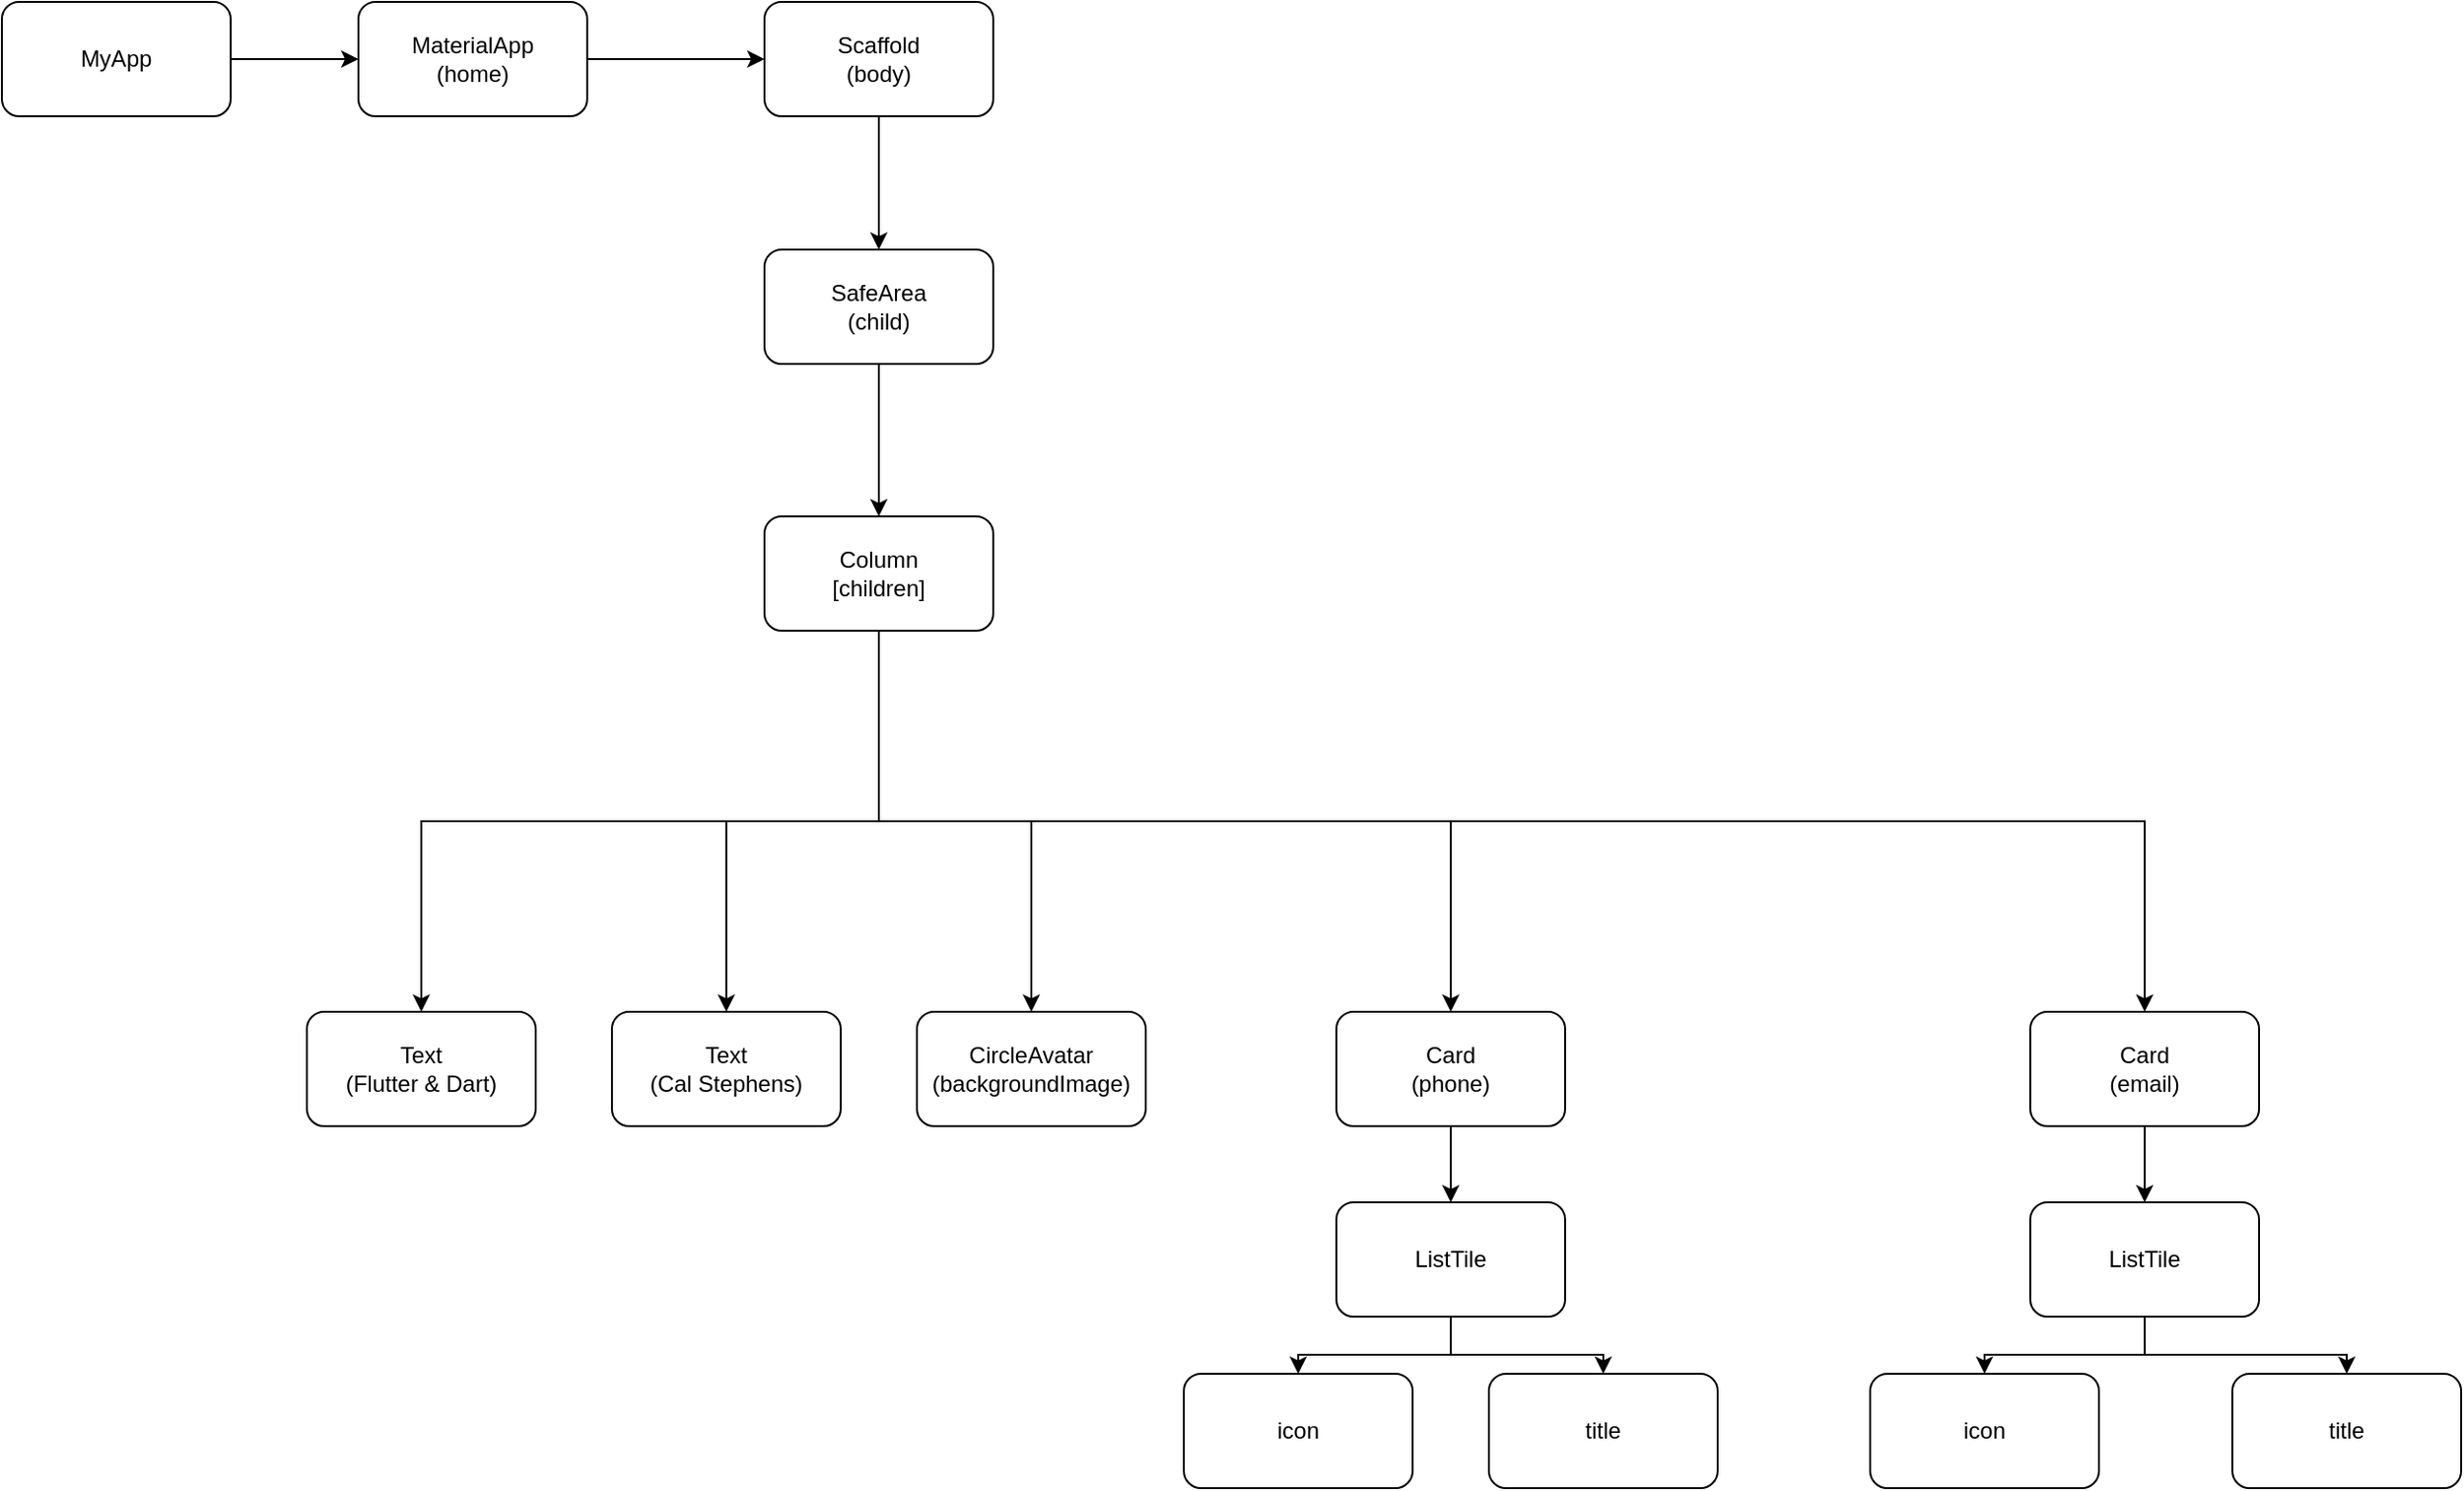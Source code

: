 <mxfile version="14.6.13" type="github">
  <diagram id="gtWoQz14PzZIkrNFmshv" name="Page-1">
    <mxGraphModel dx="2989" dy="1502" grid="1" gridSize="10" guides="1" tooltips="1" connect="1" arrows="1" fold="1" page="1" pageScale="1" pageWidth="827" pageHeight="1169" math="0" shadow="0">
      <root>
        <mxCell id="0" />
        <mxCell id="1" parent="0" />
        <mxCell id="d_aS0RjPcK2bfP1dVCjd-3" style="edgeStyle=orthogonalEdgeStyle;rounded=0;orthogonalLoop=1;jettySize=auto;html=1;entryX=0;entryY=0.5;entryDx=0;entryDy=0;" parent="1" source="d_aS0RjPcK2bfP1dVCjd-1" target="d_aS0RjPcK2bfP1dVCjd-2" edge="1">
          <mxGeometry relative="1" as="geometry" />
        </mxCell>
        <mxCell id="d_aS0RjPcK2bfP1dVCjd-1" value="MyApp" style="rounded=1;whiteSpace=wrap;html=1;" parent="1" vertex="1">
          <mxGeometry x="-660" y="50" width="120" height="60" as="geometry" />
        </mxCell>
        <mxCell id="d_aS0RjPcK2bfP1dVCjd-6" style="edgeStyle=orthogonalEdgeStyle;rounded=0;orthogonalLoop=1;jettySize=auto;html=1;entryX=0;entryY=0.5;entryDx=0;entryDy=0;" parent="1" source="d_aS0RjPcK2bfP1dVCjd-2" target="d_aS0RjPcK2bfP1dVCjd-4" edge="1">
          <mxGeometry relative="1" as="geometry" />
        </mxCell>
        <mxCell id="d_aS0RjPcK2bfP1dVCjd-2" value="&lt;div&gt;MaterialApp&lt;/div&gt;&lt;div&gt;(home)&lt;br&gt;&lt;/div&gt;" style="rounded=1;whiteSpace=wrap;html=1;" parent="1" vertex="1">
          <mxGeometry x="-473" y="50" width="120" height="60" as="geometry" />
        </mxCell>
        <mxCell id="d_aS0RjPcK2bfP1dVCjd-8" style="edgeStyle=orthogonalEdgeStyle;rounded=0;orthogonalLoop=1;jettySize=auto;html=1;exitX=0.5;exitY=1;exitDx=0;exitDy=0;" parent="1" source="d_aS0RjPcK2bfP1dVCjd-4" target="d_aS0RjPcK2bfP1dVCjd-7" edge="1">
          <mxGeometry relative="1" as="geometry" />
        </mxCell>
        <mxCell id="d_aS0RjPcK2bfP1dVCjd-4" value="&lt;div&gt;Scaffold&lt;/div&gt;&lt;div&gt;(body)&lt;br&gt;&lt;/div&gt;" style="rounded=1;whiteSpace=wrap;html=1;" parent="1" vertex="1">
          <mxGeometry x="-260" y="50" width="120" height="60" as="geometry" />
        </mxCell>
        <mxCell id="d_aS0RjPcK2bfP1dVCjd-10" style="edgeStyle=orthogonalEdgeStyle;rounded=0;orthogonalLoop=1;jettySize=auto;html=1;exitX=0.5;exitY=1;exitDx=0;exitDy=0;" parent="1" source="d_aS0RjPcK2bfP1dVCjd-7" target="d_aS0RjPcK2bfP1dVCjd-9" edge="1">
          <mxGeometry relative="1" as="geometry" />
        </mxCell>
        <mxCell id="d_aS0RjPcK2bfP1dVCjd-7" value="&lt;div&gt;SafeArea&lt;/div&gt;(child)" style="rounded=1;whiteSpace=wrap;html=1;" parent="1" vertex="1">
          <mxGeometry x="-260" y="180" width="120" height="60" as="geometry" />
        </mxCell>
        <mxCell id="d_aS0RjPcK2bfP1dVCjd-12" style="edgeStyle=orthogonalEdgeStyle;rounded=0;orthogonalLoop=1;jettySize=auto;html=1;exitX=0.5;exitY=1;exitDx=0;exitDy=0;" parent="1" source="d_aS0RjPcK2bfP1dVCjd-9" target="d_aS0RjPcK2bfP1dVCjd-11" edge="1">
          <mxGeometry relative="1" as="geometry" />
        </mxCell>
        <mxCell id="N0CcnAuxhg27uGJ685R3-19" style="edgeStyle=orthogonalEdgeStyle;rounded=0;orthogonalLoop=1;jettySize=auto;html=1;exitX=0.5;exitY=1;exitDx=0;exitDy=0;" edge="1" parent="1" source="d_aS0RjPcK2bfP1dVCjd-9" target="d_aS0RjPcK2bfP1dVCjd-17">
          <mxGeometry relative="1" as="geometry" />
        </mxCell>
        <mxCell id="N0CcnAuxhg27uGJ685R3-20" style="edgeStyle=orthogonalEdgeStyle;rounded=0;orthogonalLoop=1;jettySize=auto;html=1;exitX=0.5;exitY=1;exitDx=0;exitDy=0;" edge="1" parent="1" source="d_aS0RjPcK2bfP1dVCjd-9" target="d_aS0RjPcK2bfP1dVCjd-15">
          <mxGeometry relative="1" as="geometry" />
        </mxCell>
        <mxCell id="N0CcnAuxhg27uGJ685R3-21" style="edgeStyle=orthogonalEdgeStyle;rounded=0;orthogonalLoop=1;jettySize=auto;html=1;exitX=0.5;exitY=1;exitDx=0;exitDy=0;" edge="1" parent="1" source="d_aS0RjPcK2bfP1dVCjd-9" target="N0CcnAuxhg27uGJ685R3-1">
          <mxGeometry relative="1" as="geometry" />
        </mxCell>
        <mxCell id="N0CcnAuxhg27uGJ685R3-22" style="edgeStyle=orthogonalEdgeStyle;rounded=0;orthogonalLoop=1;jettySize=auto;html=1;entryX=0.5;entryY=0;entryDx=0;entryDy=0;exitX=0.5;exitY=1;exitDx=0;exitDy=0;" edge="1" parent="1" source="d_aS0RjPcK2bfP1dVCjd-9" target="N0CcnAuxhg27uGJ685R3-6">
          <mxGeometry relative="1" as="geometry" />
        </mxCell>
        <mxCell id="d_aS0RjPcK2bfP1dVCjd-9" value="&lt;div&gt;Column&lt;/div&gt;[children]" style="rounded=1;whiteSpace=wrap;html=1;" parent="1" vertex="1">
          <mxGeometry x="-260" y="320" width="120" height="60" as="geometry" />
        </mxCell>
        <mxCell id="d_aS0RjPcK2bfP1dVCjd-11" value="&lt;div&gt;CircleAvatar&lt;/div&gt;&lt;div&gt;(backgroundImage)&lt;br&gt;&lt;/div&gt;" style="rounded=1;whiteSpace=wrap;html=1;" parent="1" vertex="1">
          <mxGeometry x="-180" y="580" width="120" height="60" as="geometry" />
        </mxCell>
        <mxCell id="d_aS0RjPcK2bfP1dVCjd-15" value="&lt;div&gt;Text&lt;/div&gt;(Cal Stephens)" style="rounded=1;whiteSpace=wrap;html=1;" parent="1" vertex="1">
          <mxGeometry x="-340" y="580" width="120" height="60" as="geometry" />
        </mxCell>
        <mxCell id="d_aS0RjPcK2bfP1dVCjd-17" value="&lt;div&gt;Text&lt;/div&gt;&lt;div&gt;(Flutter &amp;amp; Dart)&lt;/div&gt;" style="rounded=1;whiteSpace=wrap;html=1;" parent="1" vertex="1">
          <mxGeometry x="-500" y="580" width="120" height="60" as="geometry" />
        </mxCell>
        <mxCell id="N0CcnAuxhg27uGJ685R3-4" style="edgeStyle=orthogonalEdgeStyle;rounded=0;orthogonalLoop=1;jettySize=auto;html=1;" edge="1" parent="1" source="N0CcnAuxhg27uGJ685R3-1" target="N0CcnAuxhg27uGJ685R3-3">
          <mxGeometry relative="1" as="geometry" />
        </mxCell>
        <mxCell id="N0CcnAuxhg27uGJ685R3-1" value="&lt;div&gt;Card&lt;/div&gt;&lt;div&gt;(phone)&lt;/div&gt;" style="rounded=1;whiteSpace=wrap;html=1;" vertex="1" parent="1">
          <mxGeometry x="40" y="580" width="120" height="60" as="geometry" />
        </mxCell>
        <mxCell id="N0CcnAuxhg27uGJ685R3-23" style="edgeStyle=orthogonalEdgeStyle;rounded=0;orthogonalLoop=1;jettySize=auto;html=1;entryX=0.5;entryY=0;entryDx=0;entryDy=0;" edge="1" parent="1" source="N0CcnAuxhg27uGJ685R3-3" target="N0CcnAuxhg27uGJ685R3-8">
          <mxGeometry relative="1" as="geometry" />
        </mxCell>
        <mxCell id="N0CcnAuxhg27uGJ685R3-24" style="edgeStyle=orthogonalEdgeStyle;rounded=0;orthogonalLoop=1;jettySize=auto;html=1;" edge="1" parent="1" source="N0CcnAuxhg27uGJ685R3-3" target="N0CcnAuxhg27uGJ685R3-9">
          <mxGeometry relative="1" as="geometry" />
        </mxCell>
        <mxCell id="N0CcnAuxhg27uGJ685R3-3" value="ListTile" style="rounded=1;whiteSpace=wrap;html=1;" vertex="1" parent="1">
          <mxGeometry x="40" y="680" width="120" height="60" as="geometry" />
        </mxCell>
        <mxCell id="N0CcnAuxhg27uGJ685R3-5" style="edgeStyle=orthogonalEdgeStyle;rounded=0;orthogonalLoop=1;jettySize=auto;html=1;" edge="1" source="N0CcnAuxhg27uGJ685R3-6" target="N0CcnAuxhg27uGJ685R3-7" parent="1">
          <mxGeometry relative="1" as="geometry" />
        </mxCell>
        <mxCell id="N0CcnAuxhg27uGJ685R3-6" value="&lt;div&gt;Card&lt;/div&gt;&lt;div&gt;(email)&lt;/div&gt;" style="rounded=1;whiteSpace=wrap;html=1;" vertex="1" parent="1">
          <mxGeometry x="404" y="580" width="120" height="60" as="geometry" />
        </mxCell>
        <mxCell id="N0CcnAuxhg27uGJ685R3-25" style="edgeStyle=orthogonalEdgeStyle;rounded=0;orthogonalLoop=1;jettySize=auto;html=1;entryX=0.5;entryY=0;entryDx=0;entryDy=0;" edge="1" parent="1" source="N0CcnAuxhg27uGJ685R3-7" target="N0CcnAuxhg27uGJ685R3-10">
          <mxGeometry relative="1" as="geometry">
            <Array as="points">
              <mxPoint x="464" y="760" />
              <mxPoint x="380" y="760" />
            </Array>
          </mxGeometry>
        </mxCell>
        <mxCell id="N0CcnAuxhg27uGJ685R3-26" style="edgeStyle=orthogonalEdgeStyle;rounded=0;orthogonalLoop=1;jettySize=auto;html=1;" edge="1" parent="1" source="N0CcnAuxhg27uGJ685R3-7" target="N0CcnAuxhg27uGJ685R3-11">
          <mxGeometry relative="1" as="geometry">
            <Array as="points">
              <mxPoint x="464" y="760" />
              <mxPoint x="570" y="760" />
            </Array>
          </mxGeometry>
        </mxCell>
        <mxCell id="N0CcnAuxhg27uGJ685R3-7" value="ListTile" style="rounded=1;whiteSpace=wrap;html=1;" vertex="1" parent="1">
          <mxGeometry x="404" y="680" width="120" height="60" as="geometry" />
        </mxCell>
        <mxCell id="N0CcnAuxhg27uGJ685R3-8" value="icon" style="rounded=1;whiteSpace=wrap;html=1;" vertex="1" parent="1">
          <mxGeometry x="-40" y="770" width="120" height="60" as="geometry" />
        </mxCell>
        <mxCell id="N0CcnAuxhg27uGJ685R3-9" value="title" style="rounded=1;whiteSpace=wrap;html=1;" vertex="1" parent="1">
          <mxGeometry x="120" y="770" width="120" height="60" as="geometry" />
        </mxCell>
        <mxCell id="N0CcnAuxhg27uGJ685R3-10" value="icon" style="rounded=1;whiteSpace=wrap;html=1;" vertex="1" parent="1">
          <mxGeometry x="320" y="770" width="120" height="60" as="geometry" />
        </mxCell>
        <mxCell id="N0CcnAuxhg27uGJ685R3-11" value="title" style="rounded=1;whiteSpace=wrap;html=1;" vertex="1" parent="1">
          <mxGeometry x="510" y="770" width="120" height="60" as="geometry" />
        </mxCell>
      </root>
    </mxGraphModel>
  </diagram>
</mxfile>
